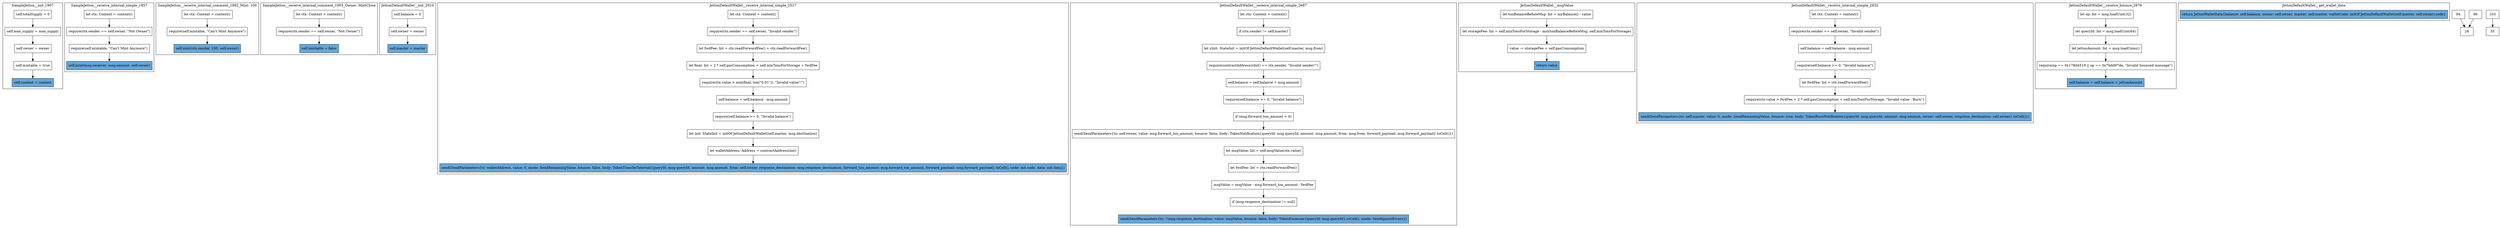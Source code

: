 digraph "sample-jetton" {
    node [shape=box];
    subgraph "cluster_SampleJetton__init_1907" {
        label="SampleJetton__init_1907";
        "SampleJetton__init_1907_68" [label="self.totalSupply = 0"];
        "SampleJetton__init_1907_69" [label="self.max_supply = max_supply"];
        "SampleJetton__init_1907_70" [label="self.owner = owner"];
        "SampleJetton__init_1907_71" [label="self.mintable = true"];
        "SampleJetton__init_1907_72" [label="self.content = content",style=filled,fillcolor="#66A7DB"];
        "SampleJetton__init_1907_68" -> "SampleJetton__init_1907_69";
        "SampleJetton__init_1907_69" -> "SampleJetton__init_1907_70";
        "SampleJetton__init_1907_70" -> "SampleJetton__init_1907_71";
        "SampleJetton__init_1907_71" -> "SampleJetton__init_1907_72";
    }
    subgraph "cluster_SampleJetton__receive_internal_simple_1857" {
        label="SampleJetton__receive_internal_simple_1857";
        "SampleJetton__receive_internal_simple_1857_73" [label="let ctx: Context = context()"];
        "SampleJetton__receive_internal_simple_1857_74" [label="require(ctx.sender == self.owner, \"Not Owner\")"];
        "SampleJetton__receive_internal_simple_1857_75" [label="require(self.mintable, \"Can't Mint Anymore\")"];
        "SampleJetton__receive_internal_simple_1857_76" [label="self.mint(msg.receiver, msg.amount, self.owner)",style=filled,fillcolor="#66A7DB"];
        "SampleJetton__receive_internal_simple_1857_73" -> "SampleJetton__receive_internal_simple_1857_74";
        "SampleJetton__receive_internal_simple_1857_74" -> "SampleJetton__receive_internal_simple_1857_75";
        "SampleJetton__receive_internal_simple_1857_75" -> "SampleJetton__receive_internal_simple_1857_76";
    }
    subgraph "cluster_SampleJetton__receive_internal_comment_1882_Mint: 100" {
        label="SampleJetton__receive_internal_comment_1882_Mint: 100";
        "SampleJetton__receive_internal_comment_1882_Mint: 100_77" [label="let ctx: Context = context()"];
        "SampleJetton__receive_internal_comment_1882_Mint: 100_78" [label="require(self.mintable, \"Can't Mint Anymore\")"];
        "SampleJetton__receive_internal_comment_1882_Mint: 100_79" [label="self.mint(ctx.sender, 100, self.owner)",style=filled,fillcolor="#66A7DB"];
        "SampleJetton__receive_internal_comment_1882_Mint: 100_77" -> "SampleJetton__receive_internal_comment_1882_Mint: 100_78";
        "SampleJetton__receive_internal_comment_1882_Mint: 100_78" -> "SampleJetton__receive_internal_comment_1882_Mint: 100_79";
    }
    subgraph "cluster_SampleJetton__receive_internal_comment_1905_Owner: MintClose" {
        label="SampleJetton__receive_internal_comment_1905_Owner: MintClose";
        "SampleJetton__receive_internal_comment_1905_Owner: MintClose_80" [label="let ctx: Context = context()"];
        "SampleJetton__receive_internal_comment_1905_Owner: MintClose_81" [label="require(ctx.sender == self.owner, \"Not Owner\")"];
        "SampleJetton__receive_internal_comment_1905_Owner: MintClose_82" [label="self.mintable = false",style=filled,fillcolor="#66A7DB"];
        "SampleJetton__receive_internal_comment_1905_Owner: MintClose_80" -> "SampleJetton__receive_internal_comment_1905_Owner: MintClose_81";
        "SampleJetton__receive_internal_comment_1905_Owner: MintClose_81" -> "SampleJetton__receive_internal_comment_1905_Owner: MintClose_82";
    }
    subgraph "cluster_JettonDefaultWallet__init_2910" {
        label="JettonDefaultWallet__init_2910";
        "JettonDefaultWallet__init_2910_83" [label="self.balance = 0"];
        "JettonDefaultWallet__init_2910_84" [label="self.owner = owner"];
        "JettonDefaultWallet__init_2910_85" [label="self.master = master",style=filled,fillcolor="#66A7DB"];
        "JettonDefaultWallet__init_2910_83" -> "JettonDefaultWallet__init_2910_84";
        "JettonDefaultWallet__init_2910_84" -> "JettonDefaultWallet__init_2910_85";
    }
    subgraph "cluster_JettonDefaultWallet__receive_internal_simple_2517" {
        label="JettonDefaultWallet__receive_internal_simple_2517";
        "JettonDefaultWallet__receive_internal_simple_2517_86" [label="let ctx: Context = context()"];
        "JettonDefaultWallet__receive_internal_simple_2517_87" [label="require(ctx.sender == self.owner, \"Invalid sender\")"];
        "JettonDefaultWallet__receive_internal_simple_2517_88" [label="let fwdFee: Int = ctx.readForwardFee() + ctx.readForwardFee()"];
        "JettonDefaultWallet__receive_internal_simple_2517_89" [label="let final: Int = 2 * self.gasConsumption + self.minTonsForStorage + fwdFee"];
        "JettonDefaultWallet__receive_internal_simple_2517_90" [label="require(ctx.value > min(final, ton(\"0.01\")), \"Invalid value!!\")"];
        "JettonDefaultWallet__receive_internal_simple_2517_91" [label="self.balance = self.balance - msg.amount"];
        "JettonDefaultWallet__receive_internal_simple_2517_92" [label="require(self.balance >= 0, \"Invalid balance\")"];
        "JettonDefaultWallet__receive_internal_simple_2517_93" [label="let init: StateInit = initOf JettonDefaultWallet(self.master, msg.destination)"];
        "JettonDefaultWallet__receive_internal_simple_2517_94" [label="let walletAddress: Address = contractAddress(init)"];
        "JettonDefaultWallet__receive_internal_simple_2517_95" [label="send(SendParameters{to: walletAddress, value: 0, mode: SendRemainingValue, bounce: false, body: TokenTransferInternal{queryId: msg.queryId, amount: msg.amount, from: self.owner, response_destination: msg.response_destination, forward_ton_amount: msg.forward_ton_amount, forward_payload: msg.forward_payload}.toCell(), code: init.code, data: init.data})",style=filled,fillcolor="#66A7DB"];
        "JettonDefaultWallet__receive_internal_simple_2517_86" -> "JettonDefaultWallet__receive_internal_simple_2517_87";
        "JettonDefaultWallet__receive_internal_simple_2517_87" -> "JettonDefaultWallet__receive_internal_simple_2517_88";
        "JettonDefaultWallet__receive_internal_simple_2517_88" -> "JettonDefaultWallet__receive_internal_simple_2517_89";
        "JettonDefaultWallet__receive_internal_simple_2517_89" -> "JettonDefaultWallet__receive_internal_simple_2517_90";
        "JettonDefaultWallet__receive_internal_simple_2517_90" -> "JettonDefaultWallet__receive_internal_simple_2517_91";
        "JettonDefaultWallet__receive_internal_simple_2517_91" -> "JettonDefaultWallet__receive_internal_simple_2517_92";
        "JettonDefaultWallet__receive_internal_simple_2517_92" -> "JettonDefaultWallet__receive_internal_simple_2517_93";
        "JettonDefaultWallet__receive_internal_simple_2517_93" -> "JettonDefaultWallet__receive_internal_simple_2517_94";
        "JettonDefaultWallet__receive_internal_simple_2517_94" -> "JettonDefaultWallet__receive_internal_simple_2517_95";
    }
    subgraph "cluster_JettonDefaultWallet__receive_internal_simple_2687" {
        label="JettonDefaultWallet__receive_internal_simple_2687";
        "JettonDefaultWallet__receive_internal_simple_2687_96" [label="let ctx: Context = context()"];
        "JettonDefaultWallet__receive_internal_simple_2687_97" [label="if (ctx.sender != self.master)"];
        "JettonDefaultWallet__receive_internal_simple_2687_98" [label="let sInit: StateInit = initOf JettonDefaultWallet(self.master, msg.from)"];
        "JettonDefaultWallet__receive_internal_simple_2687_99" [label="require(contractAddress(sInit) == ctx.sender, \"Invalid sender!\")"];
        "JettonDefaultWallet__receive_internal_simple_2687_100" [label="self.balance = self.balance + msg.amount"];
        "JettonDefaultWallet__receive_internal_simple_2687_101" [label="require(self.balance >= 0, \"Invalid balance\")"];
        "JettonDefaultWallet__receive_internal_simple_2687_102" [label="if (msg.forward_ton_amount > 0)"];
        "JettonDefaultWallet__receive_internal_simple_2687_103" [label="send(SendParameters{to: self.owner, value: msg.forward_ton_amount, bounce: false, body: TokenNotification{queryId: msg.queryId, amount: msg.amount, from: msg.from, forward_payload: msg.forward_payload}.toCell()})"];
        "JettonDefaultWallet__receive_internal_simple_2687_104" [label="let msgValue: Int = self.msgValue(ctx.value)"];
        "JettonDefaultWallet__receive_internal_simple_2687_105" [label="let fwdFee: Int = ctx.readForwardFee()"];
        "JettonDefaultWallet__receive_internal_simple_2687_106" [label="msgValue = msgValue - msg.forward_ton_amount - fwdFee"];
        "JettonDefaultWallet__receive_internal_simple_2687_107" [label="if (msg.response_destination != null)"];
        "JettonDefaultWallet__receive_internal_simple_2687_108" [label="send(SendParameters{to: !!msg.response_destination, value: msgValue, bounce: false, body: TokenExcesses{queryId: msg.queryId}.toCell(), mode: SendIgnoreErrors})",style=filled,fillcolor="#66A7DB"];
        "JettonDefaultWallet__receive_internal_simple_2687_96" -> "JettonDefaultWallet__receive_internal_simple_2687_97";
        "JettonDefaultWallet__receive_internal_simple_2687_97" -> "JettonDefaultWallet__receive_internal_simple_2687_98";
        "JettonDefaultWallet__receive_internal_simple_2687_98" -> "JettonDefaultWallet__receive_internal_simple_2687_99";
        "JettonDefaultWallet__receive_internal_simple_2687_99" -> "JettonDefaultWallet__receive_internal_simple_2687_100";
        "JettonDefaultWallet__receive_internal_simple_2687_100" -> "JettonDefaultWallet__receive_internal_simple_2687_101";
        "JettonDefaultWallet__receive_internal_simple_2687_101" -> "JettonDefaultWallet__receive_internal_simple_2687_102";
        "JettonDefaultWallet__receive_internal_simple_2687_102" -> "JettonDefaultWallet__receive_internal_simple_2687_103";
        "JettonDefaultWallet__receive_internal_simple_2687_103" -> "JettonDefaultWallet__receive_internal_simple_2687_104";
        "JettonDefaultWallet__receive_internal_simple_2687_104" -> "JettonDefaultWallet__receive_internal_simple_2687_105";
        "JettonDefaultWallet__receive_internal_simple_2687_105" -> "JettonDefaultWallet__receive_internal_simple_2687_106";
        "JettonDefaultWallet__receive_internal_simple_2687_106" -> "JettonDefaultWallet__receive_internal_simple_2687_107";
        "JettonDefaultWallet__receive_internal_simple_2687_107" -> "JettonDefaultWallet__receive_internal_simple_2687_108";
    }
    subgraph "cluster_JettonDefaultWallet__msgValue" {
        label="JettonDefaultWallet__msgValue";
        "JettonDefaultWallet__msgValue_109" [label="let tonBalanceBeforeMsg: Int = myBalance() - value"];
        "JettonDefaultWallet__msgValue_110" [label="let storageFee: Int = self.minTonsForStorage - min(tonBalanceBeforeMsg, self.minTonsForStorage)"];
        "JettonDefaultWallet__msgValue_111" [label="value -= storageFee + self.gasConsumption"];
        "JettonDefaultWallet__msgValue_112" [label="return value",style=filled,fillcolor="#66A7DB"];
        "JettonDefaultWallet__msgValue_109" -> "JettonDefaultWallet__msgValue_110";
        "JettonDefaultWallet__msgValue_110" -> "JettonDefaultWallet__msgValue_111";
        "JettonDefaultWallet__msgValue_111" -> "JettonDefaultWallet__msgValue_112";
    }
    subgraph "cluster_JettonDefaultWallet__receive_internal_simple_2832" {
        label="JettonDefaultWallet__receive_internal_simple_2832";
        "JettonDefaultWallet__receive_internal_simple_2832_113" [label="let ctx: Context = context()"];
        "JettonDefaultWallet__receive_internal_simple_2832_114" [label="require(ctx.sender == self.owner, \"Invalid sender\")"];
        "JettonDefaultWallet__receive_internal_simple_2832_115" [label="self.balance = self.balance - msg.amount"];
        "JettonDefaultWallet__receive_internal_simple_2832_116" [label="require(self.balance >= 0, \"Invalid balance\")"];
        "JettonDefaultWallet__receive_internal_simple_2832_117" [label="let fwdFee: Int = ctx.readForwardFee()"];
        "JettonDefaultWallet__receive_internal_simple_2832_118" [label="require(ctx.value > fwdFee + 2 * self.gasConsumption + self.minTonsForStorage, \"Invalid value - Burn\")"];
        "JettonDefaultWallet__receive_internal_simple_2832_119" [label="send(SendParameters{to: self.master, value: 0, mode: SendRemainingValue, bounce: true, body: TokenBurnNotification{queryId: msg.queryId, amount: msg.amount, owner: self.owner, response_destination: self.owner}.toCell()})",style=filled,fillcolor="#66A7DB"];
        "JettonDefaultWallet__receive_internal_simple_2832_113" -> "JettonDefaultWallet__receive_internal_simple_2832_114";
        "JettonDefaultWallet__receive_internal_simple_2832_114" -> "JettonDefaultWallet__receive_internal_simple_2832_115";
        "JettonDefaultWallet__receive_internal_simple_2832_115" -> "JettonDefaultWallet__receive_internal_simple_2832_116";
        "JettonDefaultWallet__receive_internal_simple_2832_116" -> "JettonDefaultWallet__receive_internal_simple_2832_117";
        "JettonDefaultWallet__receive_internal_simple_2832_117" -> "JettonDefaultWallet__receive_internal_simple_2832_118";
        "JettonDefaultWallet__receive_internal_simple_2832_118" -> "JettonDefaultWallet__receive_internal_simple_2832_119";
    }
    subgraph "cluster_JettonDefaultWallet__receive_bounce_2876" {
        label="JettonDefaultWallet__receive_bounce_2876";
        "JettonDefaultWallet__receive_bounce_2876_120" [label="let op: Int = msg.loadUint(32)"];
        "JettonDefaultWallet__receive_bounce_2876_121" [label="let queryId: Int = msg.loadUint(64)"];
        "JettonDefaultWallet__receive_bounce_2876_122" [label="let jettonAmount: Int = msg.loadCoins()"];
        "JettonDefaultWallet__receive_bounce_2876_123" [label="require(op == 0x178d4519 || op == 0x7bdd97de, \"Invalid bounced message\")"];
        "JettonDefaultWallet__receive_bounce_2876_124" [label="self.balance = self.balance + jettonAmount",style=filled,fillcolor="#66A7DB"];
        "JettonDefaultWallet__receive_bounce_2876_120" -> "JettonDefaultWallet__receive_bounce_2876_121";
        "JettonDefaultWallet__receive_bounce_2876_121" -> "JettonDefaultWallet__receive_bounce_2876_122";
        "JettonDefaultWallet__receive_bounce_2876_122" -> "JettonDefaultWallet__receive_bounce_2876_123";
        "JettonDefaultWallet__receive_bounce_2876_123" -> "JettonDefaultWallet__receive_bounce_2876_124";
    }
    subgraph "cluster_JettonDefaultWallet__get_wallet_data" {
        label="JettonDefaultWallet__get_wallet_data";
        "JettonDefaultWallet__get_wallet_data_125" [label="return JettonWalletData{balance: self.balance, owner: self.owner, master: self.master, walletCode: initOf JettonDefaultWallet(self.master, self.owner).code}",style=filled,fillcolor="#66A7DB"];
    }
"94" -> "28";
"99" -> "28";
"103" -> "35";
}
